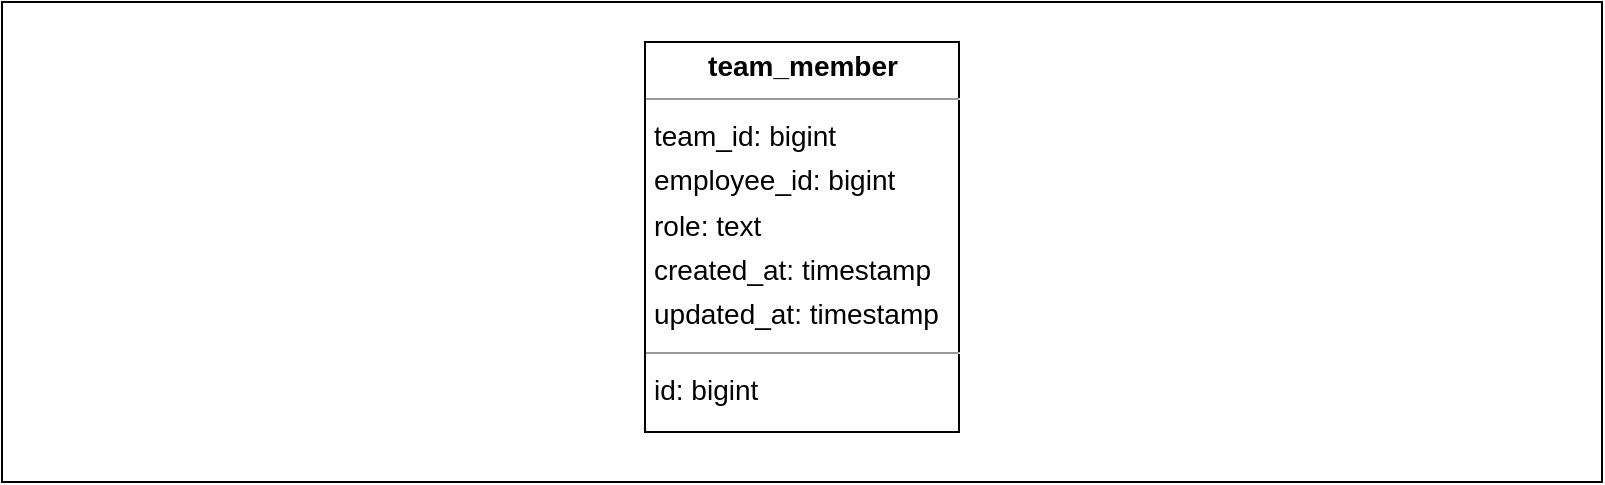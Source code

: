 <mxfile version="21.3.2" type="device">
  <diagram name="Страница 1" id="cvmpb9oH-_uawrj_mR6Y">
    <mxGraphModel dx="1444" dy="796" grid="1" gridSize="10" guides="1" tooltips="1" connect="1" arrows="1" fold="1" page="1" pageScale="1" pageWidth="827" pageHeight="1169" math="0" shadow="0">
      <root>
        <mxCell id="0" />
        <mxCell id="1" parent="0" />
        <mxCell id="3gJnDLg2O4YOniBiuP4l-1" value="" style="rounded=0;whiteSpace=wrap;html=1;" vertex="1" parent="1">
          <mxGeometry x="14" y="10" width="800" height="240" as="geometry" />
        </mxCell>
        <mxCell id="3gJnDLg2O4YOniBiuP4l-3" value="&lt;p style=&quot;margin:0px;margin-top:4px;text-align:center;&quot;&gt;&lt;b&gt;team_member&lt;/b&gt;&lt;/p&gt;&lt;hr size=&quot;1&quot;/&gt;&lt;p style=&quot;margin:0 0 0 4px;line-height:1.6;&quot;&gt; team_id: bigint&lt;br/&gt; employee_id: bigint&lt;br/&gt; role: text&lt;br/&gt; created_at: timestamp&lt;br/&gt; updated_at: timestamp&lt;/p&gt;&lt;hr size=&quot;1&quot;/&gt;&lt;p style=&quot;margin:0 0 0 4px;line-height:1.6;&quot;&gt; id: bigint&lt;/p&gt;" style="verticalAlign=top;align=left;overflow=fill;fontSize=14;fontFamily=Helvetica;html=1;rounded=0;shadow=0;comic=0;labelBackgroundColor=none;strokeWidth=1;" vertex="1" parent="1">
          <mxGeometry x="335.5" y="30" width="157" height="195" as="geometry" />
        </mxCell>
      </root>
    </mxGraphModel>
  </diagram>
</mxfile>
